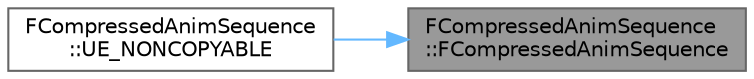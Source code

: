 digraph "FCompressedAnimSequence::FCompressedAnimSequence"
{
 // INTERACTIVE_SVG=YES
 // LATEX_PDF_SIZE
  bgcolor="transparent";
  edge [fontname=Helvetica,fontsize=10,labelfontname=Helvetica,labelfontsize=10];
  node [fontname=Helvetica,fontsize=10,shape=box,height=0.2,width=0.4];
  rankdir="RL";
  Node1 [id="Node000001",label="FCompressedAnimSequence\l::FCompressedAnimSequence",height=0.2,width=0.4,color="gray40", fillcolor="grey60", style="filled", fontcolor="black",tooltip=" "];
  Node1 -> Node2 [id="edge1_Node000001_Node000002",dir="back",color="steelblue1",style="solid",tooltip=" "];
  Node2 [id="Node000002",label="FCompressedAnimSequence\l::UE_NONCOPYABLE",height=0.2,width=0.4,color="grey40", fillcolor="white", style="filled",URL="$d2/dda/structFCompressedAnimSequence.html#ac8c062319536fec6bf47bae76953b062",tooltip="Version of TrackToSkeletonMapTable for the compressed tracks."];
}
